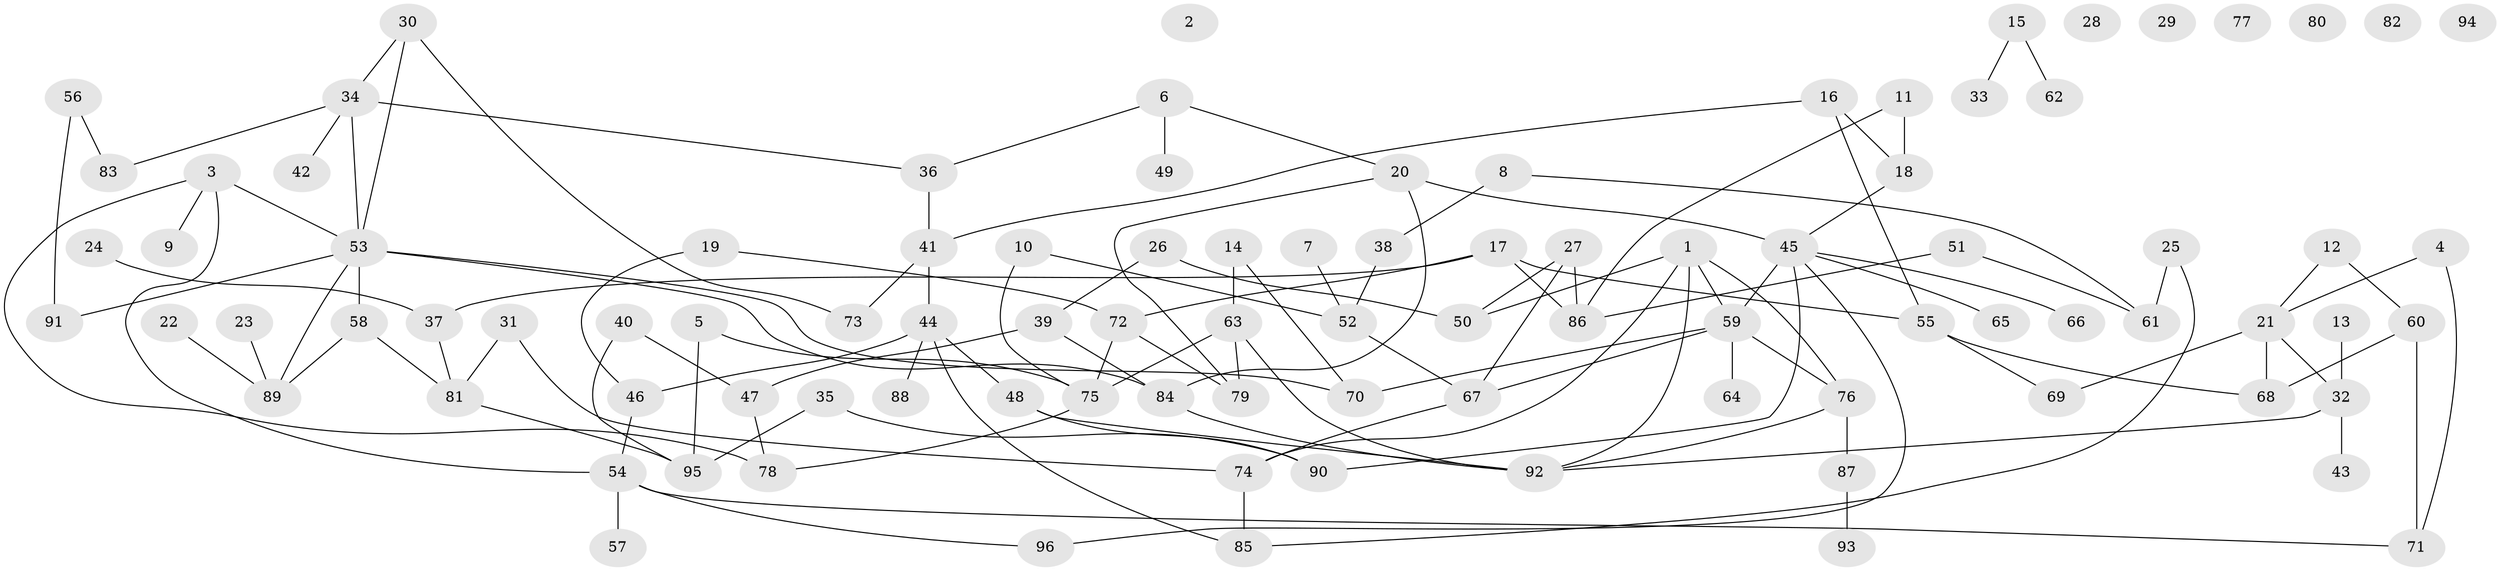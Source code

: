 // Generated by graph-tools (version 1.1) at 2025/00/03/09/25 03:00:51]
// undirected, 96 vertices, 127 edges
graph export_dot {
graph [start="1"]
  node [color=gray90,style=filled];
  1;
  2;
  3;
  4;
  5;
  6;
  7;
  8;
  9;
  10;
  11;
  12;
  13;
  14;
  15;
  16;
  17;
  18;
  19;
  20;
  21;
  22;
  23;
  24;
  25;
  26;
  27;
  28;
  29;
  30;
  31;
  32;
  33;
  34;
  35;
  36;
  37;
  38;
  39;
  40;
  41;
  42;
  43;
  44;
  45;
  46;
  47;
  48;
  49;
  50;
  51;
  52;
  53;
  54;
  55;
  56;
  57;
  58;
  59;
  60;
  61;
  62;
  63;
  64;
  65;
  66;
  67;
  68;
  69;
  70;
  71;
  72;
  73;
  74;
  75;
  76;
  77;
  78;
  79;
  80;
  81;
  82;
  83;
  84;
  85;
  86;
  87;
  88;
  89;
  90;
  91;
  92;
  93;
  94;
  95;
  96;
  1 -- 50;
  1 -- 59;
  1 -- 74;
  1 -- 76;
  1 -- 92;
  3 -- 9;
  3 -- 53;
  3 -- 54;
  3 -- 78;
  4 -- 21;
  4 -- 71;
  5 -- 75;
  5 -- 95;
  6 -- 20;
  6 -- 36;
  6 -- 49;
  7 -- 52;
  8 -- 38;
  8 -- 61;
  10 -- 52;
  10 -- 75;
  11 -- 18;
  11 -- 86;
  12 -- 21;
  12 -- 60;
  13 -- 32;
  14 -- 63;
  14 -- 70;
  15 -- 33;
  15 -- 62;
  16 -- 18;
  16 -- 41;
  16 -- 55;
  17 -- 37;
  17 -- 55;
  17 -- 72;
  17 -- 86;
  18 -- 45;
  19 -- 46;
  19 -- 72;
  20 -- 45;
  20 -- 79;
  20 -- 84;
  21 -- 32;
  21 -- 68;
  21 -- 69;
  22 -- 89;
  23 -- 89;
  24 -- 37;
  25 -- 61;
  25 -- 85;
  26 -- 39;
  26 -- 50;
  27 -- 50;
  27 -- 67;
  27 -- 86;
  30 -- 34;
  30 -- 53;
  30 -- 73;
  31 -- 74;
  31 -- 81;
  32 -- 43;
  32 -- 92;
  34 -- 36;
  34 -- 42;
  34 -- 53;
  34 -- 83;
  35 -- 90;
  35 -- 95;
  36 -- 41;
  37 -- 81;
  38 -- 52;
  39 -- 47;
  39 -- 84;
  40 -- 47;
  40 -- 95;
  41 -- 44;
  41 -- 73;
  44 -- 46;
  44 -- 48;
  44 -- 85;
  44 -- 88;
  45 -- 59;
  45 -- 65;
  45 -- 66;
  45 -- 90;
  45 -- 96;
  46 -- 54;
  47 -- 78;
  48 -- 90;
  48 -- 92;
  51 -- 61;
  51 -- 86;
  52 -- 67;
  53 -- 58;
  53 -- 70;
  53 -- 84;
  53 -- 89;
  53 -- 91;
  54 -- 57;
  54 -- 71;
  54 -- 96;
  55 -- 68;
  55 -- 69;
  56 -- 83;
  56 -- 91;
  58 -- 81;
  58 -- 89;
  59 -- 64;
  59 -- 67;
  59 -- 70;
  59 -- 76;
  60 -- 68;
  60 -- 71;
  63 -- 75;
  63 -- 79;
  63 -- 92;
  67 -- 74;
  72 -- 75;
  72 -- 79;
  74 -- 85;
  75 -- 78;
  76 -- 87;
  76 -- 92;
  81 -- 95;
  84 -- 92;
  87 -- 93;
}
